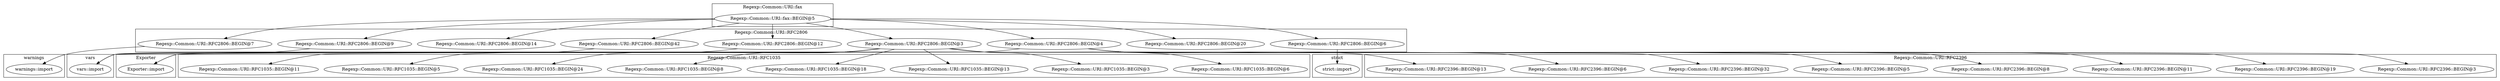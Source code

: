 digraph {
graph [overlap=false]
subgraph cluster_warnings {
	label="warnings";
	"warnings::import";
}
subgraph cluster_vars {
	label="vars";
	"vars::import";
}
subgraph cluster_strict {
	label="strict";
	"strict::import";
}
subgraph cluster_Regexp_Common_URI_fax {
	label="Regexp::Common::URI::fax";
	"Regexp::Common::URI::fax::BEGIN@5";
}
subgraph cluster_Exporter {
	label="Exporter";
	"Exporter::import";
}
subgraph cluster_Regexp_Common_URI_RFC1035 {
	label="Regexp::Common::URI::RFC1035";
	"Regexp::Common::URI::RFC1035::BEGIN@6";
	"Regexp::Common::URI::RFC1035::BEGIN@3";
	"Regexp::Common::URI::RFC1035::BEGIN@13";
	"Regexp::Common::URI::RFC1035::BEGIN@18";
	"Regexp::Common::URI::RFC1035::BEGIN@8";
	"Regexp::Common::URI::RFC1035::BEGIN@24";
	"Regexp::Common::URI::RFC1035::BEGIN@5";
	"Regexp::Common::URI::RFC1035::BEGIN@11";
}
subgraph cluster_Regexp_Common_URI_RFC2806 {
	label="Regexp::Common::URI::RFC2806";
	"Regexp::Common::URI::RFC2806::BEGIN@7";
	"Regexp::Common::URI::RFC2806::BEGIN@20";
	"Regexp::Common::URI::RFC2806::BEGIN@12";
	"Regexp::Common::URI::RFC2806::BEGIN@42";
	"Regexp::Common::URI::RFC2806::BEGIN@9";
	"Regexp::Common::URI::RFC2806::BEGIN@3";
	"Regexp::Common::URI::RFC2806::BEGIN@14";
	"Regexp::Common::URI::RFC2806::BEGIN@6";
	"Regexp::Common::URI::RFC2806::BEGIN@4";
}
subgraph cluster_Regexp_Common_URI_RFC2396 {
	label="Regexp::Common::URI::RFC2396";
	"Regexp::Common::URI::RFC2396::BEGIN@3";
	"Regexp::Common::URI::RFC2396::BEGIN@19";
	"Regexp::Common::URI::RFC2396::BEGIN@11";
	"Regexp::Common::URI::RFC2396::BEGIN@8";
	"Regexp::Common::URI::RFC2396::BEGIN@5";
	"Regexp::Common::URI::RFC2396::BEGIN@32";
	"Regexp::Common::URI::RFC2396::BEGIN@6";
	"Regexp::Common::URI::RFC2396::BEGIN@13";
}
"Regexp::Common::URI::fax::BEGIN@5" -> "Regexp::Common::URI::RFC2806::BEGIN@7";
"Regexp::Common::URI::fax::BEGIN@5" -> "Regexp::Common::URI::RFC2806::BEGIN@4";
"Regexp::Common::URI::RFC2806::BEGIN@3" -> "Regexp::Common::URI::RFC1035::BEGIN@3";
"Regexp::Common::URI::RFC2806::BEGIN@4" -> "Exporter::import";
"Regexp::Common::URI::RFC2806::BEGIN@3" -> "Exporter::import";
"Regexp::Common::URI::RFC2806::BEGIN@3" -> "Regexp::Common::URI::RFC1035::BEGIN@5";
"Regexp::Common::URI::fax::BEGIN@5" -> "Regexp::Common::URI::RFC2806::BEGIN@12";
"Regexp::Common::URI::RFC2806::BEGIN@3" -> "Regexp::Common::URI::RFC1035::BEGIN@8";
"Regexp::Common::URI::fax::BEGIN@5" -> "Regexp::Common::URI::RFC2806::BEGIN@14";
"Regexp::Common::URI::RFC2806::BEGIN@4" -> "Regexp::Common::URI::RFC2396::BEGIN@6";
"Regexp::Common::URI::fax::BEGIN@5" -> "Regexp::Common::URI::RFC2806::BEGIN@6";
"Regexp::Common::URI::RFC2806::BEGIN@3" -> "Regexp::Common::URI::RFC1035::BEGIN@6";
"Regexp::Common::URI::RFC2806::BEGIN@3" -> "Regexp::Common::URI::RFC1035::BEGIN@13";
"Regexp::Common::URI::fax::BEGIN@5" -> "Regexp::Common::URI::RFC2806::BEGIN@9";
"Regexp::Common::URI::RFC2806::BEGIN@3" -> "Regexp::Common::URI::RFC1035::BEGIN@24";
"Regexp::Common::URI::RFC2806::BEGIN@4" -> "Regexp::Common::URI::RFC2396::BEGIN@19";
"Regexp::Common::URI::RFC2806::BEGIN@7" -> "warnings::import";
"Regexp::Common::URI::fax::BEGIN@5" -> "Regexp::Common::URI::RFC2806::BEGIN@42";
"Regexp::Common::URI::RFC2806::BEGIN@3" -> "Regexp::Common::URI::RFC1035::BEGIN@18";
"Regexp::Common::URI::fax::BEGIN@5" -> "Regexp::Common::URI::RFC2806::BEGIN@3";
"Regexp::Common::URI::RFC2806::BEGIN@4" -> "Regexp::Common::URI::RFC2396::BEGIN@11";
"Regexp::Common::URI::RFC2806::BEGIN@4" -> "Regexp::Common::URI::RFC2396::BEGIN@8";
"Regexp::Common::URI::RFC2806::BEGIN@4" -> "Regexp::Common::URI::RFC2396::BEGIN@32";
"Regexp::Common::URI::fax::BEGIN@5" -> "Regexp::Common::URI::RFC2806::BEGIN@20";
"Regexp::Common::URI::RFC2806::BEGIN@9" -> "vars::import";
"Regexp::Common::URI::RFC2806::BEGIN@12" -> "vars::import";
"Regexp::Common::URI::RFC2806::BEGIN@42" -> "vars::import";
"Regexp::Common::URI::RFC2806::BEGIN@4" -> "Regexp::Common::URI::RFC2396::BEGIN@3";
"Regexp::Common::URI::RFC2806::BEGIN@4" -> "Regexp::Common::URI::RFC2396::BEGIN@5";
"Regexp::Common::URI::RFC2806::BEGIN@6" -> "strict::import";
"Regexp::Common::URI::RFC2806::BEGIN@4" -> "Regexp::Common::URI::RFC2396::BEGIN@13";
"Regexp::Common::URI::RFC2806::BEGIN@3" -> "Regexp::Common::URI::RFC1035::BEGIN@11";
}
